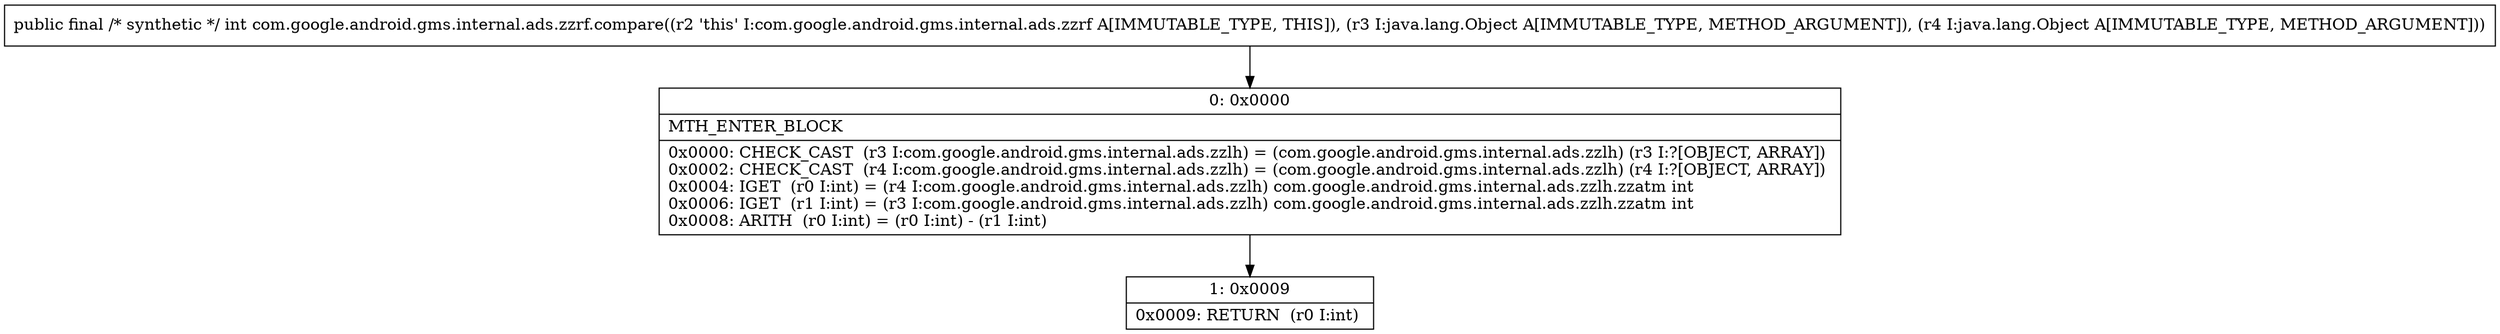 digraph "CFG forcom.google.android.gms.internal.ads.zzrf.compare(Ljava\/lang\/Object;Ljava\/lang\/Object;)I" {
Node_0 [shape=record,label="{0\:\ 0x0000|MTH_ENTER_BLOCK\l|0x0000: CHECK_CAST  (r3 I:com.google.android.gms.internal.ads.zzlh) = (com.google.android.gms.internal.ads.zzlh) (r3 I:?[OBJECT, ARRAY]) \l0x0002: CHECK_CAST  (r4 I:com.google.android.gms.internal.ads.zzlh) = (com.google.android.gms.internal.ads.zzlh) (r4 I:?[OBJECT, ARRAY]) \l0x0004: IGET  (r0 I:int) = (r4 I:com.google.android.gms.internal.ads.zzlh) com.google.android.gms.internal.ads.zzlh.zzatm int \l0x0006: IGET  (r1 I:int) = (r3 I:com.google.android.gms.internal.ads.zzlh) com.google.android.gms.internal.ads.zzlh.zzatm int \l0x0008: ARITH  (r0 I:int) = (r0 I:int) \- (r1 I:int) \l}"];
Node_1 [shape=record,label="{1\:\ 0x0009|0x0009: RETURN  (r0 I:int) \l}"];
MethodNode[shape=record,label="{public final \/* synthetic *\/ int com.google.android.gms.internal.ads.zzrf.compare((r2 'this' I:com.google.android.gms.internal.ads.zzrf A[IMMUTABLE_TYPE, THIS]), (r3 I:java.lang.Object A[IMMUTABLE_TYPE, METHOD_ARGUMENT]), (r4 I:java.lang.Object A[IMMUTABLE_TYPE, METHOD_ARGUMENT])) }"];
MethodNode -> Node_0;
Node_0 -> Node_1;
}

